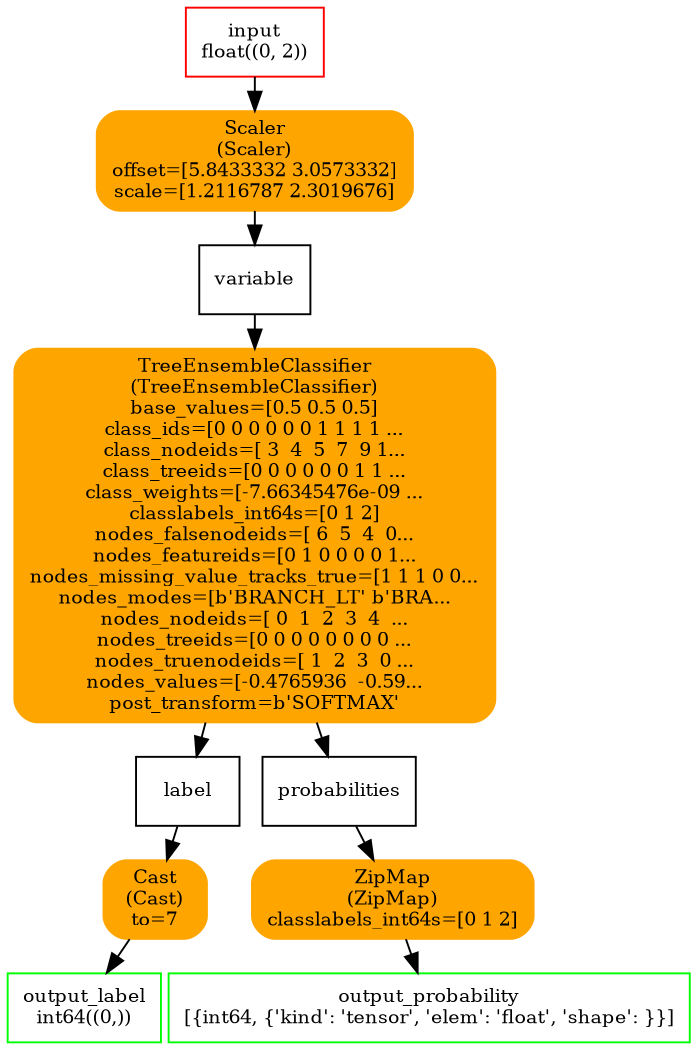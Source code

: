 digraph{
  nodesep=0.05;
  orientation=portrait;
  size=7;
  ranksep=0.25;

  input [shape=box color=red label="input\nfloat((0, 2))" fontsize=10];

  output_label [shape=box color=green label="output_label\nint64((0,))" fontsize=10];
  output_probability [shape=box color=green label="output_probability\n[{int64, {'kind': 'tensor', 'elem': 'float', 'shape': }}]" fontsize=10];


  variable [shape=box label="variable" fontsize=10];
  Scaler [shape=box style="filled,rounded" color=orange label="Scaler\n(Scaler)\noffset=[5.8433332 3.0573332]\nscale=[1.2116787 2.3019676]" fontsize=10];
  input -> Scaler;
  Scaler -> variable;

  label [shape=box label="label" fontsize=10];
  probabilities [shape=box label="probabilities" fontsize=10];
  TreeEnsembleClassifier [shape=box style="filled,rounded" color=orange label="TreeEnsembleClassifier\n(TreeEnsembleClassifier)\nbase_values=[0.5 0.5 0.5]\nclass_ids=[0 0 0 0 0 0 1 1 1 1 ...\nclass_nodeids=[ 3  4  5  7  9 1...\nclass_treeids=[0 0 0 0 0 0 1 1 ...\nclass_weights=[-7.66345476e-09 ...\nclasslabels_int64s=[0 1 2]\nnodes_falsenodeids=[ 6  5  4  0...\nnodes_featureids=[0 1 0 0 0 0 1...\nnodes_missing_value_tracks_true=[1 1 1 0 0...\nnodes_modes=[b'BRANCH_LT' b'BRA...\nnodes_nodeids=[ 0  1  2  3  4  ...\nnodes_treeids=[0 0 0 0 0 0 0 0 ...\nnodes_truenodeids=[ 1  2  3  0 ...\nnodes_values=[-0.4765936  -0.59...\npost_transform=b'SOFTMAX'" fontsize=10];
  variable -> TreeEnsembleClassifier;
  TreeEnsembleClassifier -> label;
  TreeEnsembleClassifier -> probabilities;

  ZipMap [shape=box style="filled,rounded" color=orange label="ZipMap\n(ZipMap)\nclasslabels_int64s=[0 1 2]" fontsize=10];
  probabilities -> ZipMap;
  ZipMap -> output_probability;

  Cast [shape=box style="filled,rounded" color=orange label="Cast\n(Cast)\nto=7" fontsize=10];
  label -> Cast;
  Cast -> output_label;
}